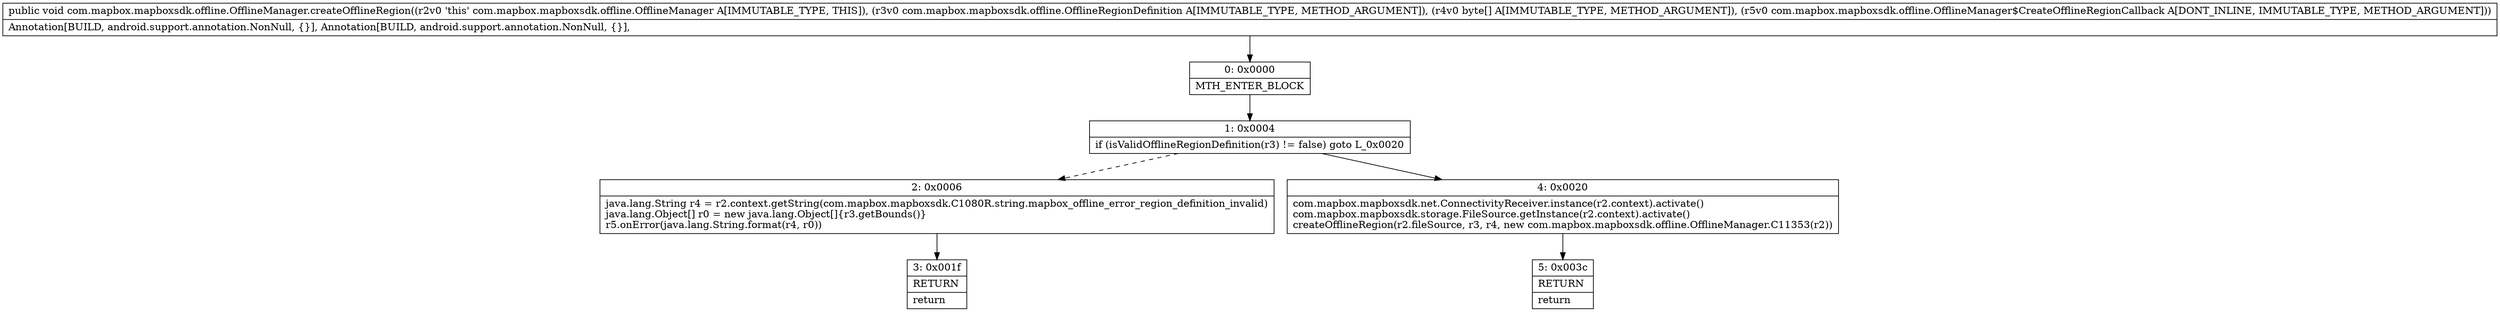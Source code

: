 digraph "CFG forcom.mapbox.mapboxsdk.offline.OfflineManager.createOfflineRegion(Lcom\/mapbox\/mapboxsdk\/offline\/OfflineRegionDefinition;[BLcom\/mapbox\/mapboxsdk\/offline\/OfflineManager$CreateOfflineRegionCallback;)V" {
Node_0 [shape=record,label="{0\:\ 0x0000|MTH_ENTER_BLOCK\l}"];
Node_1 [shape=record,label="{1\:\ 0x0004|if (isValidOfflineRegionDefinition(r3) != false) goto L_0x0020\l}"];
Node_2 [shape=record,label="{2\:\ 0x0006|java.lang.String r4 = r2.context.getString(com.mapbox.mapboxsdk.C1080R.string.mapbox_offline_error_region_definition_invalid)\ljava.lang.Object[] r0 = new java.lang.Object[]\{r3.getBounds()\}\lr5.onError(java.lang.String.format(r4, r0))\l}"];
Node_3 [shape=record,label="{3\:\ 0x001f|RETURN\l|return\l}"];
Node_4 [shape=record,label="{4\:\ 0x0020|com.mapbox.mapboxsdk.net.ConnectivityReceiver.instance(r2.context).activate()\lcom.mapbox.mapboxsdk.storage.FileSource.getInstance(r2.context).activate()\lcreateOfflineRegion(r2.fileSource, r3, r4, new com.mapbox.mapboxsdk.offline.OfflineManager.C11353(r2))\l}"];
Node_5 [shape=record,label="{5\:\ 0x003c|RETURN\l|return\l}"];
MethodNode[shape=record,label="{public void com.mapbox.mapboxsdk.offline.OfflineManager.createOfflineRegion((r2v0 'this' com.mapbox.mapboxsdk.offline.OfflineManager A[IMMUTABLE_TYPE, THIS]), (r3v0 com.mapbox.mapboxsdk.offline.OfflineRegionDefinition A[IMMUTABLE_TYPE, METHOD_ARGUMENT]), (r4v0 byte[] A[IMMUTABLE_TYPE, METHOD_ARGUMENT]), (r5v0 com.mapbox.mapboxsdk.offline.OfflineManager$CreateOfflineRegionCallback A[DONT_INLINE, IMMUTABLE_TYPE, METHOD_ARGUMENT]))  | Annotation[BUILD, android.support.annotation.NonNull, \{\}], Annotation[BUILD, android.support.annotation.NonNull, \{\}], \l}"];
MethodNode -> Node_0;
Node_0 -> Node_1;
Node_1 -> Node_2[style=dashed];
Node_1 -> Node_4;
Node_2 -> Node_3;
Node_4 -> Node_5;
}

